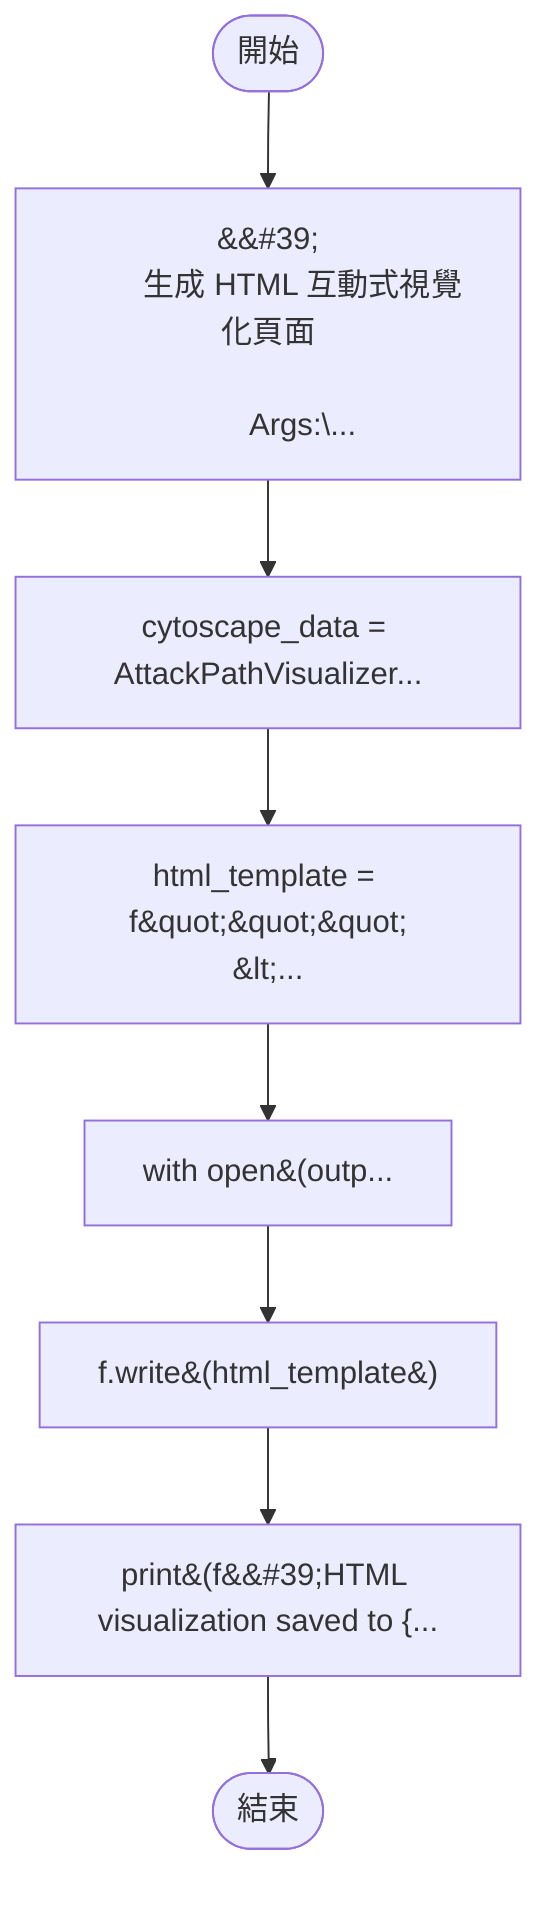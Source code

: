 flowchart TB
    n1([開始])
    n2([結束])
    n3[&amp;&#35;39;\n        生成 HTML 互動式視覺化頁面\n\n        Args:\...]
    n4[cytoscape_data = AttackPathVisualizer...]
    n5[html_template = f&amp;quot;&amp;quot;&amp;quot;\n&amp;lt;...]
    n6[with open&#40;outp...]
    n7[f.write&#40;html_template&#41;]
    n8[print&#40;f&amp;&#35;39;HTML visualization saved to &#123...]
    n1 --> n3
    n3 --> n4
    n4 --> n5
    n5 --> n6
    n6 --> n7
    n7 --> n8
    n8 --> n2